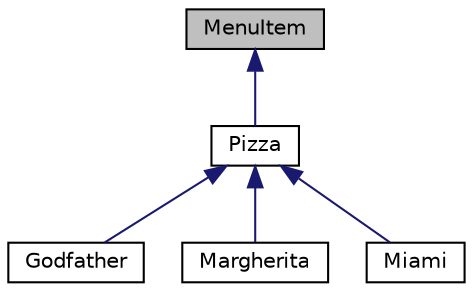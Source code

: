 digraph "MenuItem"
{
 // LATEX_PDF_SIZE
  edge [fontname="Helvetica",fontsize="10",labelfontname="Helvetica",labelfontsize="10"];
  node [fontname="Helvetica",fontsize="10",shape=record];
  Node1 [label="MenuItem",height=0.2,width=0.4,color="black", fillcolor="grey75", style="filled", fontcolor="black",tooltip="An abstract base class for menu items."];
  Node1 -> Node2 [dir="back",color="midnightblue",fontsize="10",style="solid",fontname="Helvetica"];
  Node2 [label="Pizza",height=0.2,width=0.4,color="black", fillcolor="white", style="filled",URL="$classPizza.html",tooltip="A class representing a pizza menu item."];
  Node2 -> Node3 [dir="back",color="midnightblue",fontsize="10",style="solid",fontname="Helvetica"];
  Node3 [label="Godfather",height=0.2,width=0.4,color="black", fillcolor="white", style="filled",URL="$classGodfather.html",tooltip="A class representing a Godfather pizza with customizable toppings."];
  Node2 -> Node4 [dir="back",color="midnightblue",fontsize="10",style="solid",fontname="Helvetica"];
  Node4 [label="Margherita",height=0.2,width=0.4,color="black", fillcolor="white", style="filled",URL="$classMargherita.html",tooltip="A class representing a Margherita pizza with customizable toppings."];
  Node2 -> Node5 [dir="back",color="midnightblue",fontsize="10",style="solid",fontname="Helvetica"];
  Node5 [label="Miami",height=0.2,width=0.4,color="black", fillcolor="white", style="filled",URL="$classMiami.html",tooltip="A class representing a Miami pizza with customizable toppings."];
}
